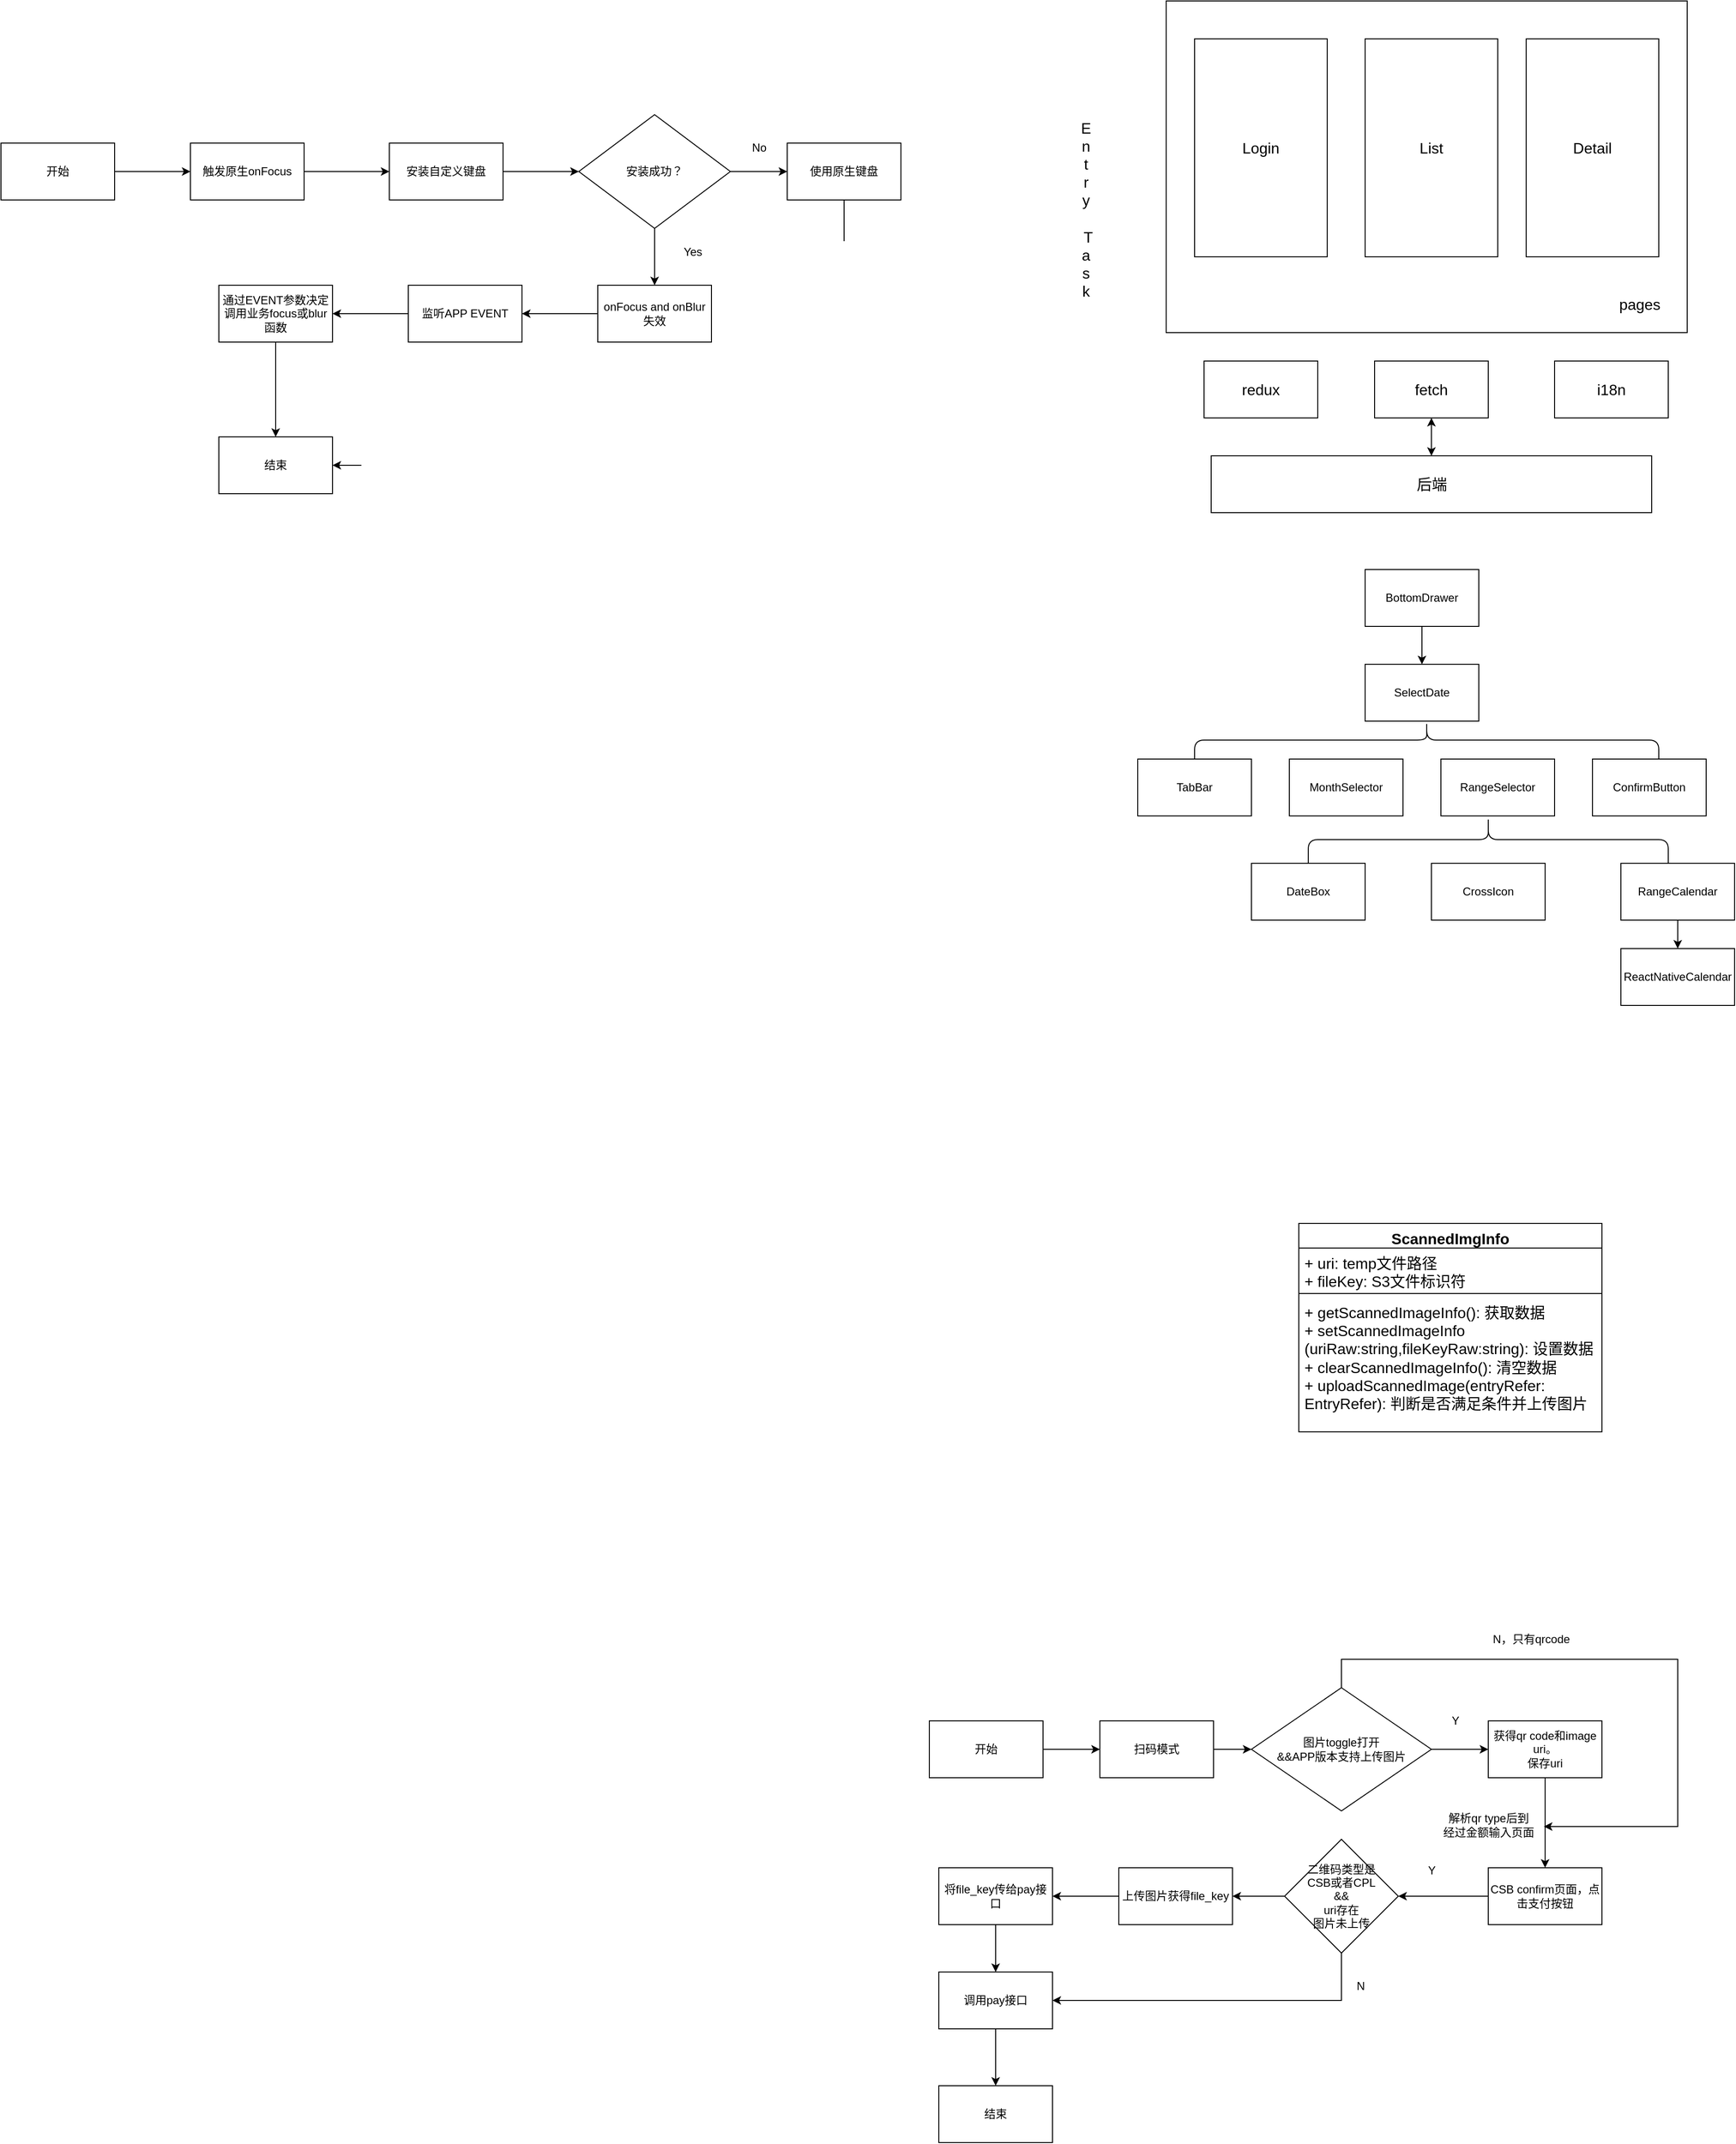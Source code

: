 <mxfile version="24.7.7">
  <diagram id="0hAP18SXrsMo2QthX8S5" name="Page-1">
    <mxGraphModel dx="2960" dy="705" grid="1" gridSize="10" guides="1" tooltips="1" connect="1" arrows="1" fold="1" page="1" pageScale="1" pageWidth="827" pageHeight="1169" math="0" shadow="0">
      <root>
        <mxCell id="0" />
        <mxCell id="1" parent="0" />
        <mxCell id="0AzlVGfA-dQduF-Cls8U-2" value="redux" style="rounded=0;whiteSpace=wrap;html=1;fontSize=16;" parent="1" vertex="1">
          <mxGeometry x="190" y="420" width="120" height="60" as="geometry" />
        </mxCell>
        <mxCell id="0AzlVGfA-dQduF-Cls8U-3" value="fetch" style="rounded=0;whiteSpace=wrap;html=1;fontSize=16;" parent="1" vertex="1">
          <mxGeometry x="370" y="420" width="120" height="60" as="geometry" />
        </mxCell>
        <mxCell id="0AzlVGfA-dQduF-Cls8U-4" value="i18n" style="rounded=0;whiteSpace=wrap;html=1;fontSize=16;" parent="1" vertex="1">
          <mxGeometry x="560" y="420" width="120" height="60" as="geometry" />
        </mxCell>
        <mxCell id="0AzlVGfA-dQduF-Cls8U-6" value="" style="rounded=0;whiteSpace=wrap;html=1;fontSize=16;" parent="1" vertex="1">
          <mxGeometry x="150" y="40" width="550" height="350" as="geometry" />
        </mxCell>
        <mxCell id="0AzlVGfA-dQduF-Cls8U-8" value="Login" style="rounded=0;whiteSpace=wrap;html=1;fontSize=16;" parent="1" vertex="1">
          <mxGeometry x="180" y="80" width="140" height="230" as="geometry" />
        </mxCell>
        <mxCell id="0AzlVGfA-dQduF-Cls8U-9" value="List" style="rounded=0;whiteSpace=wrap;html=1;fontSize=16;" parent="1" vertex="1">
          <mxGeometry x="360" y="80" width="140" height="230" as="geometry" />
        </mxCell>
        <mxCell id="0AzlVGfA-dQduF-Cls8U-10" value="Detail" style="rounded=0;whiteSpace=wrap;html=1;fontSize=16;" parent="1" vertex="1">
          <mxGeometry x="530" y="80" width="140" height="230" as="geometry" />
        </mxCell>
        <mxCell id="0AzlVGfA-dQduF-Cls8U-12" value="后端" style="rounded=0;whiteSpace=wrap;html=1;fontSize=16;" parent="1" vertex="1">
          <mxGeometry x="197.5" y="520" width="465" height="60" as="geometry" />
        </mxCell>
        <mxCell id="0AzlVGfA-dQduF-Cls8U-15" value="" style="endArrow=classic;startArrow=classic;html=1;entryX=0.5;entryY=1;entryDx=0;entryDy=0;exitX=0.5;exitY=0;exitDx=0;exitDy=0;fontSize=16;" parent="1" source="0AzlVGfA-dQduF-Cls8U-12" target="0AzlVGfA-dQduF-Cls8U-3" edge="1">
          <mxGeometry width="50" height="50" relative="1" as="geometry">
            <mxPoint x="390" y="450" as="sourcePoint" />
            <mxPoint x="440" y="400" as="targetPoint" />
          </mxGeometry>
        </mxCell>
        <mxCell id="0AzlVGfA-dQduF-Cls8U-16" value="pages" style="text;html=1;strokeColor=none;fillColor=none;align=center;verticalAlign=middle;whiteSpace=wrap;rounded=0;fontSize=16;" parent="1" vertex="1">
          <mxGeometry x="630" y="350" width="40" height="20" as="geometry" />
        </mxCell>
        <mxCell id="0AzlVGfA-dQduF-Cls8U-17" value="E&lt;br&gt;n&lt;br&gt;t&lt;br&gt;r&lt;br&gt;y&lt;br&gt;&lt;br&gt;&amp;nbsp;T&lt;br&gt;a&lt;br&gt;s&lt;br&gt;k" style="text;html=1;align=center;verticalAlign=middle;resizable=0;points=[];autosize=1;strokeColor=none;fontSize=16;" parent="1" vertex="1">
          <mxGeometry x="50" y="160" width="30" height="200" as="geometry" />
        </mxCell>
        <mxCell id="7EAuZe803R1eIzOgJ_RW-12" value="" style="edgeStyle=orthogonalEdgeStyle;rounded=0;orthogonalLoop=1;jettySize=auto;html=1;" parent="1" source="7EAuZe803R1eIzOgJ_RW-1" target="7EAuZe803R1eIzOgJ_RW-2" edge="1">
          <mxGeometry relative="1" as="geometry" />
        </mxCell>
        <mxCell id="7EAuZe803R1eIzOgJ_RW-1" value="BottomDrawer" style="rounded=0;whiteSpace=wrap;html=1;" parent="1" vertex="1">
          <mxGeometry x="360" y="640" width="120" height="60" as="geometry" />
        </mxCell>
        <mxCell id="7EAuZe803R1eIzOgJ_RW-2" value="SelectDate" style="rounded=0;whiteSpace=wrap;html=1;" parent="1" vertex="1">
          <mxGeometry x="360" y="740" width="120" height="60" as="geometry" />
        </mxCell>
        <mxCell id="7EAuZe803R1eIzOgJ_RW-3" value="TabBar" style="rounded=0;whiteSpace=wrap;html=1;" parent="1" vertex="1">
          <mxGeometry x="120" y="840" width="120" height="60" as="geometry" />
        </mxCell>
        <mxCell id="7EAuZe803R1eIzOgJ_RW-4" value="MonthSelector" style="rounded=0;whiteSpace=wrap;html=1;" parent="1" vertex="1">
          <mxGeometry x="280" y="840" width="120" height="60" as="geometry" />
        </mxCell>
        <mxCell id="7EAuZe803R1eIzOgJ_RW-5" value="RangeSelector" style="rounded=0;whiteSpace=wrap;html=1;" parent="1" vertex="1">
          <mxGeometry x="440" y="840" width="120" height="60" as="geometry" />
        </mxCell>
        <mxCell id="7EAuZe803R1eIzOgJ_RW-6" value="ConfirmButton" style="rounded=0;whiteSpace=wrap;html=1;" parent="1" vertex="1">
          <mxGeometry x="600" y="840" width="120" height="60" as="geometry" />
        </mxCell>
        <mxCell id="7EAuZe803R1eIzOgJ_RW-7" value="DateBox" style="rounded=0;whiteSpace=wrap;html=1;" parent="1" vertex="1">
          <mxGeometry x="240" y="950" width="120" height="60" as="geometry" />
        </mxCell>
        <mxCell id="7EAuZe803R1eIzOgJ_RW-9" value="CrossIcon" style="rounded=0;whiteSpace=wrap;html=1;" parent="1" vertex="1">
          <mxGeometry x="430" y="950" width="120" height="60" as="geometry" />
        </mxCell>
        <mxCell id="7EAuZe803R1eIzOgJ_RW-17" value="" style="edgeStyle=orthogonalEdgeStyle;rounded=0;orthogonalLoop=1;jettySize=auto;html=1;" parent="1" source="7EAuZe803R1eIzOgJ_RW-10" target="7EAuZe803R1eIzOgJ_RW-11" edge="1">
          <mxGeometry relative="1" as="geometry" />
        </mxCell>
        <mxCell id="7EAuZe803R1eIzOgJ_RW-10" value="RangeCalendar" style="rounded=0;whiteSpace=wrap;html=1;" parent="1" vertex="1">
          <mxGeometry x="630" y="950" width="120" height="60" as="geometry" />
        </mxCell>
        <mxCell id="7EAuZe803R1eIzOgJ_RW-11" value="ReactNativeCalendar" style="rounded=0;whiteSpace=wrap;html=1;" parent="1" vertex="1">
          <mxGeometry x="630" y="1040" width="120" height="60" as="geometry" />
        </mxCell>
        <mxCell id="7EAuZe803R1eIzOgJ_RW-15" value="" style="shape=curlyBracket;whiteSpace=wrap;html=1;rounded=1;labelPosition=left;verticalLabelPosition=middle;align=right;verticalAlign=middle;direction=south;" parent="1" vertex="1">
          <mxGeometry x="180" y="800" width="490" height="40" as="geometry" />
        </mxCell>
        <mxCell id="7EAuZe803R1eIzOgJ_RW-16" value="" style="shape=curlyBracket;whiteSpace=wrap;html=1;rounded=1;labelPosition=left;verticalLabelPosition=middle;align=right;verticalAlign=middle;direction=south;" parent="1" vertex="1">
          <mxGeometry x="300" y="900" width="380" height="50" as="geometry" />
        </mxCell>
        <mxCell id="N86VpqHUXwsNs4kS9WFf-1" value="ScannedImgInfo" style="swimlane;fontStyle=1;align=center;verticalAlign=top;childLayout=stackLayout;horizontal=1;startSize=26;horizontalStack=0;resizeParent=1;resizeParentMax=0;resizeLast=0;collapsible=1;marginBottom=0;whiteSpace=wrap;html=1;fontSize=16;" parent="1" vertex="1">
          <mxGeometry x="290" y="1330" width="320" height="220" as="geometry" />
        </mxCell>
        <mxCell id="N86VpqHUXwsNs4kS9WFf-2" value="+ uri: temp文件路径&lt;div style=&quot;font-size: 16px;&quot;&gt;+ fileKey: S3文件标识符&lt;/div&gt;" style="text;strokeColor=none;fillColor=none;align=left;verticalAlign=top;spacingLeft=4;spacingRight=4;overflow=hidden;rotatable=0;points=[[0,0.5],[1,0.5]];portConstraint=eastwest;whiteSpace=wrap;html=1;fontSize=16;" parent="N86VpqHUXwsNs4kS9WFf-1" vertex="1">
          <mxGeometry y="26" width="320" height="44" as="geometry" />
        </mxCell>
        <mxCell id="N86VpqHUXwsNs4kS9WFf-3" value="" style="line;strokeWidth=1;fillColor=none;align=left;verticalAlign=middle;spacingTop=-1;spacingLeft=3;spacingRight=3;rotatable=0;labelPosition=right;points=[];portConstraint=eastwest;strokeColor=inherit;fontSize=16;" parent="N86VpqHUXwsNs4kS9WFf-1" vertex="1">
          <mxGeometry y="70" width="320" height="8" as="geometry" />
        </mxCell>
        <mxCell id="N86VpqHUXwsNs4kS9WFf-4" value="+ getScannedImageInfo(): 获取数据&lt;div style=&quot;font-size: 16px;&quot;&gt;+&amp;nbsp;setScannedImageInfo&lt;/div&gt;&lt;div style=&quot;font-size: 16px;&quot;&gt;(uriRaw:string,fileKeyRaw:string): 设置数据&lt;/div&gt;&lt;div style=&quot;font-size: 16px;&quot;&gt;+&amp;nbsp;clearScannedImageInfo(): 清空数据&lt;/div&gt;&lt;div style=&quot;font-size: 16px;&quot;&gt;+&amp;nbsp;uploadScannedImage(entryRefer: EntryRefer): 判断是否满足条件并上传图片&lt;/div&gt;" style="text;strokeColor=none;fillColor=none;align=left;verticalAlign=top;spacingLeft=4;spacingRight=4;overflow=hidden;rotatable=0;points=[[0,0.5],[1,0.5]];portConstraint=eastwest;whiteSpace=wrap;html=1;fontSize=16;" parent="N86VpqHUXwsNs4kS9WFf-1" vertex="1">
          <mxGeometry y="78" width="320" height="142" as="geometry" />
        </mxCell>
        <mxCell id="N86VpqHUXwsNs4kS9WFf-30" value="" style="edgeStyle=orthogonalEdgeStyle;rounded=0;orthogonalLoop=1;jettySize=auto;html=1;" parent="1" source="N86VpqHUXwsNs4kS9WFf-5" target="N86VpqHUXwsNs4kS9WFf-6" edge="1">
          <mxGeometry relative="1" as="geometry" />
        </mxCell>
        <mxCell id="N86VpqHUXwsNs4kS9WFf-5" value="开始" style="rounded=0;whiteSpace=wrap;html=1;" parent="1" vertex="1">
          <mxGeometry x="-100" y="1855" width="120" height="60" as="geometry" />
        </mxCell>
        <mxCell id="N86VpqHUXwsNs4kS9WFf-9" value="" style="edgeStyle=orthogonalEdgeStyle;rounded=0;orthogonalLoop=1;jettySize=auto;html=1;" parent="1" source="N86VpqHUXwsNs4kS9WFf-6" target="N86VpqHUXwsNs4kS9WFf-8" edge="1">
          <mxGeometry relative="1" as="geometry" />
        </mxCell>
        <mxCell id="N86VpqHUXwsNs4kS9WFf-6" value="扫码模式" style="rounded=0;whiteSpace=wrap;html=1;" parent="1" vertex="1">
          <mxGeometry x="80" y="1855" width="120" height="60" as="geometry" />
        </mxCell>
        <mxCell id="N86VpqHUXwsNs4kS9WFf-12" value="" style="edgeStyle=orthogonalEdgeStyle;rounded=0;orthogonalLoop=1;jettySize=auto;html=1;" parent="1" source="N86VpqHUXwsNs4kS9WFf-8" target="N86VpqHUXwsNs4kS9WFf-11" edge="1">
          <mxGeometry relative="1" as="geometry" />
        </mxCell>
        <mxCell id="N86VpqHUXwsNs4kS9WFf-32" value="" style="edgeStyle=orthogonalEdgeStyle;rounded=0;orthogonalLoop=1;jettySize=auto;html=1;entryX=-0.035;entryY=0.549;entryDx=0;entryDy=0;entryPerimeter=0;" parent="1" source="N86VpqHUXwsNs4kS9WFf-8" edge="1">
          <mxGeometry relative="1" as="geometry">
            <mxPoint x="548.65" y="1966.47" as="targetPoint" />
            <Array as="points">
              <mxPoint x="335" y="1790" />
              <mxPoint x="690" y="1790" />
              <mxPoint x="690" y="1966" />
            </Array>
          </mxGeometry>
        </mxCell>
        <mxCell id="N86VpqHUXwsNs4kS9WFf-8" value="图片toggle打开&lt;div&gt;&amp;amp;&amp;amp;APP版本支持上传图片&lt;/div&gt;" style="rhombus;whiteSpace=wrap;html=1;" parent="1" vertex="1">
          <mxGeometry x="240" y="1820" width="190" height="130" as="geometry" />
        </mxCell>
        <mxCell id="N86VpqHUXwsNs4kS9WFf-10" value="Y" style="text;html=1;align=center;verticalAlign=middle;resizable=0;points=[];autosize=1;strokeColor=none;fillColor=none;" parent="1" vertex="1">
          <mxGeometry x="440" y="1840" width="30" height="30" as="geometry" />
        </mxCell>
        <mxCell id="N86VpqHUXwsNs4kS9WFf-15" value="" style="edgeStyle=orthogonalEdgeStyle;rounded=0;orthogonalLoop=1;jettySize=auto;html=1;" parent="1" source="N86VpqHUXwsNs4kS9WFf-11" target="N86VpqHUXwsNs4kS9WFf-13" edge="1">
          <mxGeometry relative="1" as="geometry" />
        </mxCell>
        <mxCell id="N86VpqHUXwsNs4kS9WFf-11" value="获得qr code和image uri。&lt;div&gt;保存uri&lt;/div&gt;" style="whiteSpace=wrap;html=1;" parent="1" vertex="1">
          <mxGeometry x="490" y="1855" width="120" height="60" as="geometry" />
        </mxCell>
        <mxCell id="N86VpqHUXwsNs4kS9WFf-20" value="" style="edgeStyle=orthogonalEdgeStyle;rounded=0;orthogonalLoop=1;jettySize=auto;html=1;" parent="1" source="N86VpqHUXwsNs4kS9WFf-13" target="N86VpqHUXwsNs4kS9WFf-19" edge="1">
          <mxGeometry relative="1" as="geometry" />
        </mxCell>
        <mxCell id="N86VpqHUXwsNs4kS9WFf-13" value="CSB confirm页面，点击支付按钮" style="whiteSpace=wrap;html=1;" parent="1" vertex="1">
          <mxGeometry x="490" y="2010" width="120" height="60" as="geometry" />
        </mxCell>
        <mxCell id="N86VpqHUXwsNs4kS9WFf-14" style="edgeStyle=orthogonalEdgeStyle;rounded=0;orthogonalLoop=1;jettySize=auto;html=1;exitX=0.5;exitY=1;exitDx=0;exitDy=0;" parent="1" source="N86VpqHUXwsNs4kS9WFf-13" target="N86VpqHUXwsNs4kS9WFf-13" edge="1">
          <mxGeometry relative="1" as="geometry" />
        </mxCell>
        <mxCell id="N86VpqHUXwsNs4kS9WFf-22" value="" style="edgeStyle=orthogonalEdgeStyle;rounded=0;orthogonalLoop=1;jettySize=auto;html=1;" parent="1" source="N86VpqHUXwsNs4kS9WFf-17" target="N86VpqHUXwsNs4kS9WFf-18" edge="1">
          <mxGeometry relative="1" as="geometry" />
        </mxCell>
        <mxCell id="N86VpqHUXwsNs4kS9WFf-17" value="上传图片获得file_key" style="whiteSpace=wrap;html=1;" parent="1" vertex="1">
          <mxGeometry x="100" y="2010" width="120" height="60" as="geometry" />
        </mxCell>
        <mxCell id="N86VpqHUXwsNs4kS9WFf-26" value="" style="edgeStyle=orthogonalEdgeStyle;rounded=0;orthogonalLoop=1;jettySize=auto;html=1;" parent="1" source="N86VpqHUXwsNs4kS9WFf-18" target="N86VpqHUXwsNs4kS9WFf-25" edge="1">
          <mxGeometry relative="1" as="geometry" />
        </mxCell>
        <mxCell id="N86VpqHUXwsNs4kS9WFf-18" value="将file_key传给pay接口" style="whiteSpace=wrap;html=1;" parent="1" vertex="1">
          <mxGeometry x="-90" y="2010" width="120" height="60" as="geometry" />
        </mxCell>
        <mxCell id="N86VpqHUXwsNs4kS9WFf-21" value="" style="edgeStyle=orthogonalEdgeStyle;rounded=0;orthogonalLoop=1;jettySize=auto;html=1;" parent="1" source="N86VpqHUXwsNs4kS9WFf-19" target="N86VpqHUXwsNs4kS9WFf-17" edge="1">
          <mxGeometry relative="1" as="geometry" />
        </mxCell>
        <mxCell id="N86VpqHUXwsNs4kS9WFf-27" style="edgeStyle=orthogonalEdgeStyle;rounded=0;orthogonalLoop=1;jettySize=auto;html=1;entryX=1;entryY=0.5;entryDx=0;entryDy=0;" parent="1" source="N86VpqHUXwsNs4kS9WFf-19" target="N86VpqHUXwsNs4kS9WFf-25" edge="1">
          <mxGeometry relative="1" as="geometry">
            <Array as="points">
              <mxPoint x="335" y="2150" />
            </Array>
          </mxGeometry>
        </mxCell>
        <mxCell id="N86VpqHUXwsNs4kS9WFf-19" value="二维码类型是&lt;div&gt;CSB或者CPL&lt;/div&gt;&lt;div&gt;&amp;amp;&amp;amp;&lt;/div&gt;&lt;div&gt;uri存在&lt;/div&gt;&lt;div&gt;图片未上传&lt;/div&gt;" style="rhombus;whiteSpace=wrap;html=1;" parent="1" vertex="1">
          <mxGeometry x="275" y="1980" width="120" height="120" as="geometry" />
        </mxCell>
        <mxCell id="N86VpqHUXwsNs4kS9WFf-23" value="结束" style="whiteSpace=wrap;html=1;" parent="1" vertex="1">
          <mxGeometry x="-90" y="2240" width="120" height="60" as="geometry" />
        </mxCell>
        <mxCell id="N86VpqHUXwsNs4kS9WFf-24" value="Y" style="text;html=1;align=center;verticalAlign=middle;resizable=0;points=[];autosize=1;strokeColor=none;fillColor=none;" parent="1" vertex="1">
          <mxGeometry x="415" y="1998" width="30" height="30" as="geometry" />
        </mxCell>
        <mxCell id="N86VpqHUXwsNs4kS9WFf-29" value="" style="edgeStyle=orthogonalEdgeStyle;rounded=0;orthogonalLoop=1;jettySize=auto;html=1;" parent="1" source="N86VpqHUXwsNs4kS9WFf-25" target="N86VpqHUXwsNs4kS9WFf-23" edge="1">
          <mxGeometry relative="1" as="geometry" />
        </mxCell>
        <mxCell id="N86VpqHUXwsNs4kS9WFf-25" value="调用pay接口" style="whiteSpace=wrap;html=1;" parent="1" vertex="1">
          <mxGeometry x="-90" y="2120" width="120" height="60" as="geometry" />
        </mxCell>
        <mxCell id="N86VpqHUXwsNs4kS9WFf-28" value="N" style="text;html=1;align=center;verticalAlign=middle;resizable=0;points=[];autosize=1;strokeColor=none;fillColor=none;" parent="1" vertex="1">
          <mxGeometry x="340" y="2120" width="30" height="30" as="geometry" />
        </mxCell>
        <mxCell id="N86VpqHUXwsNs4kS9WFf-33" value="N，只有qrcode" style="text;html=1;align=center;verticalAlign=middle;resizable=0;points=[];autosize=1;strokeColor=none;fillColor=none;" parent="1" vertex="1">
          <mxGeometry x="485" y="1754" width="100" height="30" as="geometry" />
        </mxCell>
        <mxCell id="N86VpqHUXwsNs4kS9WFf-34" value="解析qr type后到&lt;div&gt;经过金额输入页面&lt;/div&gt;" style="text;html=1;align=center;verticalAlign=middle;resizable=0;points=[];autosize=1;strokeColor=none;fillColor=none;" parent="1" vertex="1">
          <mxGeometry x="430" y="1945" width="120" height="40" as="geometry" />
        </mxCell>
        <mxCell id="R_xEhL4o1WV7Pzbjf2uw-11" value="" style="edgeStyle=orthogonalEdgeStyle;rounded=0;orthogonalLoop=1;jettySize=auto;html=1;" edge="1" parent="1" source="R_xEhL4o1WV7Pzbjf2uw-1" target="R_xEhL4o1WV7Pzbjf2uw-2">
          <mxGeometry relative="1" as="geometry" />
        </mxCell>
        <mxCell id="R_xEhL4o1WV7Pzbjf2uw-1" value="触发原生onFocus" style="rounded=0;whiteSpace=wrap;html=1;" vertex="1" parent="1">
          <mxGeometry x="-880" y="190" width="120" height="60" as="geometry" />
        </mxCell>
        <mxCell id="R_xEhL4o1WV7Pzbjf2uw-12" value="" style="edgeStyle=orthogonalEdgeStyle;rounded=0;orthogonalLoop=1;jettySize=auto;html=1;" edge="1" parent="1" source="R_xEhL4o1WV7Pzbjf2uw-2" target="R_xEhL4o1WV7Pzbjf2uw-4">
          <mxGeometry relative="1" as="geometry" />
        </mxCell>
        <mxCell id="R_xEhL4o1WV7Pzbjf2uw-2" value="安装自定义键盘" style="rounded=0;whiteSpace=wrap;html=1;" vertex="1" parent="1">
          <mxGeometry x="-670" y="190" width="120" height="60" as="geometry" />
        </mxCell>
        <mxCell id="R_xEhL4o1WV7Pzbjf2uw-18" style="edgeStyle=orthogonalEdgeStyle;rounded=0;orthogonalLoop=1;jettySize=auto;html=1;entryX=1;entryY=0.5;entryDx=0;entryDy=0;" edge="1" parent="1" source="R_xEhL4o1WV7Pzbjf2uw-3" target="R_xEhL4o1WV7Pzbjf2uw-9">
          <mxGeometry relative="1" as="geometry">
            <mxPoint x="-190" y="550" as="targetPoint" />
            <Array as="points">
              <mxPoint x="-190" y="400" />
              <mxPoint x="-189" y="400" />
              <mxPoint x="-189" y="530" />
            </Array>
          </mxGeometry>
        </mxCell>
        <mxCell id="R_xEhL4o1WV7Pzbjf2uw-3" value="使用原生键盘" style="rounded=0;whiteSpace=wrap;html=1;" vertex="1" parent="1">
          <mxGeometry x="-250" y="190" width="120" height="60" as="geometry" />
        </mxCell>
        <mxCell id="R_xEhL4o1WV7Pzbjf2uw-13" value="" style="edgeStyle=orthogonalEdgeStyle;rounded=0;orthogonalLoop=1;jettySize=auto;html=1;" edge="1" parent="1" source="R_xEhL4o1WV7Pzbjf2uw-4" target="R_xEhL4o1WV7Pzbjf2uw-3">
          <mxGeometry relative="1" as="geometry" />
        </mxCell>
        <mxCell id="R_xEhL4o1WV7Pzbjf2uw-14" value="" style="edgeStyle=orthogonalEdgeStyle;rounded=0;orthogonalLoop=1;jettySize=auto;html=1;" edge="1" parent="1" source="R_xEhL4o1WV7Pzbjf2uw-4" target="R_xEhL4o1WV7Pzbjf2uw-5">
          <mxGeometry relative="1" as="geometry" />
        </mxCell>
        <mxCell id="R_xEhL4o1WV7Pzbjf2uw-4" value="安装成功？" style="rhombus;whiteSpace=wrap;html=1;" vertex="1" parent="1">
          <mxGeometry x="-470" y="160" width="160" height="120" as="geometry" />
        </mxCell>
        <mxCell id="R_xEhL4o1WV7Pzbjf2uw-15" value="" style="edgeStyle=orthogonalEdgeStyle;rounded=0;orthogonalLoop=1;jettySize=auto;html=1;" edge="1" parent="1" source="R_xEhL4o1WV7Pzbjf2uw-5" target="R_xEhL4o1WV7Pzbjf2uw-6">
          <mxGeometry relative="1" as="geometry" />
        </mxCell>
        <mxCell id="R_xEhL4o1WV7Pzbjf2uw-5" value="onFocus and onBlur 失效" style="rounded=0;whiteSpace=wrap;html=1;" vertex="1" parent="1">
          <mxGeometry x="-450" y="340" width="120" height="60" as="geometry" />
        </mxCell>
        <mxCell id="R_xEhL4o1WV7Pzbjf2uw-16" value="" style="edgeStyle=orthogonalEdgeStyle;rounded=0;orthogonalLoop=1;jettySize=auto;html=1;" edge="1" parent="1" source="R_xEhL4o1WV7Pzbjf2uw-6" target="R_xEhL4o1WV7Pzbjf2uw-7">
          <mxGeometry relative="1" as="geometry" />
        </mxCell>
        <mxCell id="R_xEhL4o1WV7Pzbjf2uw-6" value="监听APP EVENT" style="rounded=0;whiteSpace=wrap;html=1;" vertex="1" parent="1">
          <mxGeometry x="-650" y="340" width="120" height="60" as="geometry" />
        </mxCell>
        <mxCell id="R_xEhL4o1WV7Pzbjf2uw-17" value="" style="edgeStyle=orthogonalEdgeStyle;rounded=0;orthogonalLoop=1;jettySize=auto;html=1;" edge="1" parent="1" source="R_xEhL4o1WV7Pzbjf2uw-7" target="R_xEhL4o1WV7Pzbjf2uw-9">
          <mxGeometry relative="1" as="geometry" />
        </mxCell>
        <mxCell id="R_xEhL4o1WV7Pzbjf2uw-7" value="通过EVENT参数决定调用业务focus或blur函数" style="rounded=0;whiteSpace=wrap;html=1;" vertex="1" parent="1">
          <mxGeometry x="-850" y="340" width="120" height="60" as="geometry" />
        </mxCell>
        <mxCell id="R_xEhL4o1WV7Pzbjf2uw-10" value="" style="edgeStyle=orthogonalEdgeStyle;rounded=0;orthogonalLoop=1;jettySize=auto;html=1;" edge="1" parent="1" source="R_xEhL4o1WV7Pzbjf2uw-8" target="R_xEhL4o1WV7Pzbjf2uw-1">
          <mxGeometry relative="1" as="geometry" />
        </mxCell>
        <mxCell id="R_xEhL4o1WV7Pzbjf2uw-8" value="开始" style="rounded=0;whiteSpace=wrap;html=1;" vertex="1" parent="1">
          <mxGeometry x="-1080" y="190" width="120" height="60" as="geometry" />
        </mxCell>
        <mxCell id="R_xEhL4o1WV7Pzbjf2uw-9" value="结束" style="whiteSpace=wrap;html=1;" vertex="1" parent="1">
          <mxGeometry x="-850" y="500" width="120" height="60" as="geometry" />
        </mxCell>
        <mxCell id="R_xEhL4o1WV7Pzbjf2uw-19" value="No" style="text;html=1;align=center;verticalAlign=middle;resizable=0;points=[];autosize=1;strokeColor=none;fillColor=none;" vertex="1" parent="1">
          <mxGeometry x="-300" y="180" width="40" height="30" as="geometry" />
        </mxCell>
        <mxCell id="R_xEhL4o1WV7Pzbjf2uw-20" value="Yes" style="text;html=1;align=center;verticalAlign=middle;resizable=0;points=[];autosize=1;strokeColor=none;fillColor=none;" vertex="1" parent="1">
          <mxGeometry x="-370" y="290" width="40" height="30" as="geometry" />
        </mxCell>
      </root>
    </mxGraphModel>
  </diagram>
</mxfile>
